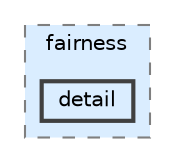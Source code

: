 digraph "include/boost/fairness/detail"
{
 // LATEX_PDF_SIZE
  bgcolor="transparent";
  edge [fontname=Helvetica,fontsize=10,labelfontname=Helvetica,labelfontsize=10];
  node [fontname=Helvetica,fontsize=10,shape=box,height=0.2,width=0.4];
  compound=true
  subgraph clusterdir_ce7963af6704c2fe6f4ea06d8d082268 {
    graph [ bgcolor="#daedff", pencolor="grey50", label="fairness", fontname=Helvetica,fontsize=10 style="filled,dashed", URL="dir_ce7963af6704c2fe6f4ea06d8d082268.html",tooltip=""]
  dir_c4cf67fe6b34592b64993bd974f64f14 [label="detail", fillcolor="#daedff", color="grey25", style="filled,bold", URL="dir_c4cf67fe6b34592b64993bd974f64f14.html",tooltip=""];
  }
}
